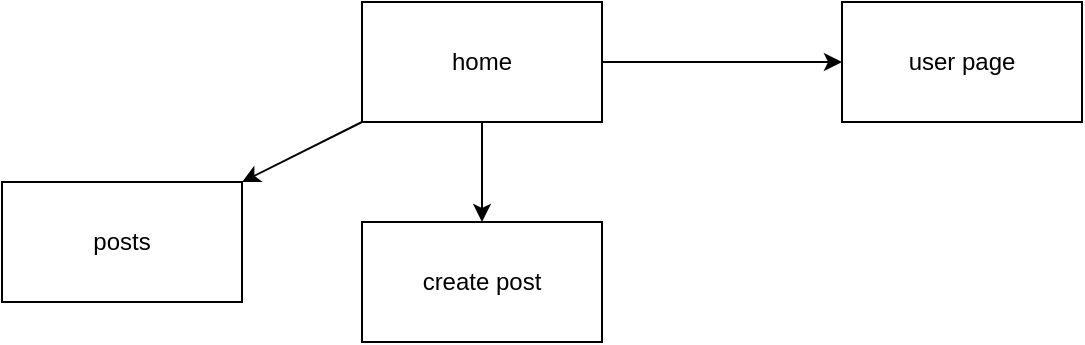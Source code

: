 <mxfile>
    <diagram id="amm1_OO5viuw86Y2mvHo" name="Page-1">
        <mxGraphModel dx="700" dy="616" grid="1" gridSize="10" guides="1" tooltips="1" connect="1" arrows="1" fold="1" page="1" pageScale="1" pageWidth="850" pageHeight="1100" math="0" shadow="0">
            <root>
                <mxCell id="0"/>
                <mxCell id="1" parent="0"/>
                <mxCell id="11" value="" style="edgeStyle=none;html=1;" edge="1" parent="1" source="9" target="10">
                    <mxGeometry relative="1" as="geometry"/>
                </mxCell>
                <mxCell id="13" value="" style="edgeStyle=none;html=1;" edge="1" parent="1" source="9" target="12">
                    <mxGeometry relative="1" as="geometry"/>
                </mxCell>
                <mxCell id="15" value="" style="edgeStyle=none;html=1;" edge="1" parent="1" source="9" target="14">
                    <mxGeometry relative="1" as="geometry"/>
                </mxCell>
                <mxCell id="9" value="home" style="rounded=0;whiteSpace=wrap;html=1;" vertex="1" parent="1">
                    <mxGeometry x="320" y="70" width="120" height="60" as="geometry"/>
                </mxCell>
                <mxCell id="10" value="posts" style="rounded=0;whiteSpace=wrap;html=1;" vertex="1" parent="1">
                    <mxGeometry x="140" y="160" width="120" height="60" as="geometry"/>
                </mxCell>
                <mxCell id="12" value="create post" style="rounded=0;whiteSpace=wrap;html=1;" vertex="1" parent="1">
                    <mxGeometry x="320" y="180" width="120" height="60" as="geometry"/>
                </mxCell>
                <mxCell id="14" value="user page" style="rounded=0;whiteSpace=wrap;html=1;" vertex="1" parent="1">
                    <mxGeometry x="560" y="70" width="120" height="60" as="geometry"/>
                </mxCell>
            </root>
        </mxGraphModel>
    </diagram>
</mxfile>
